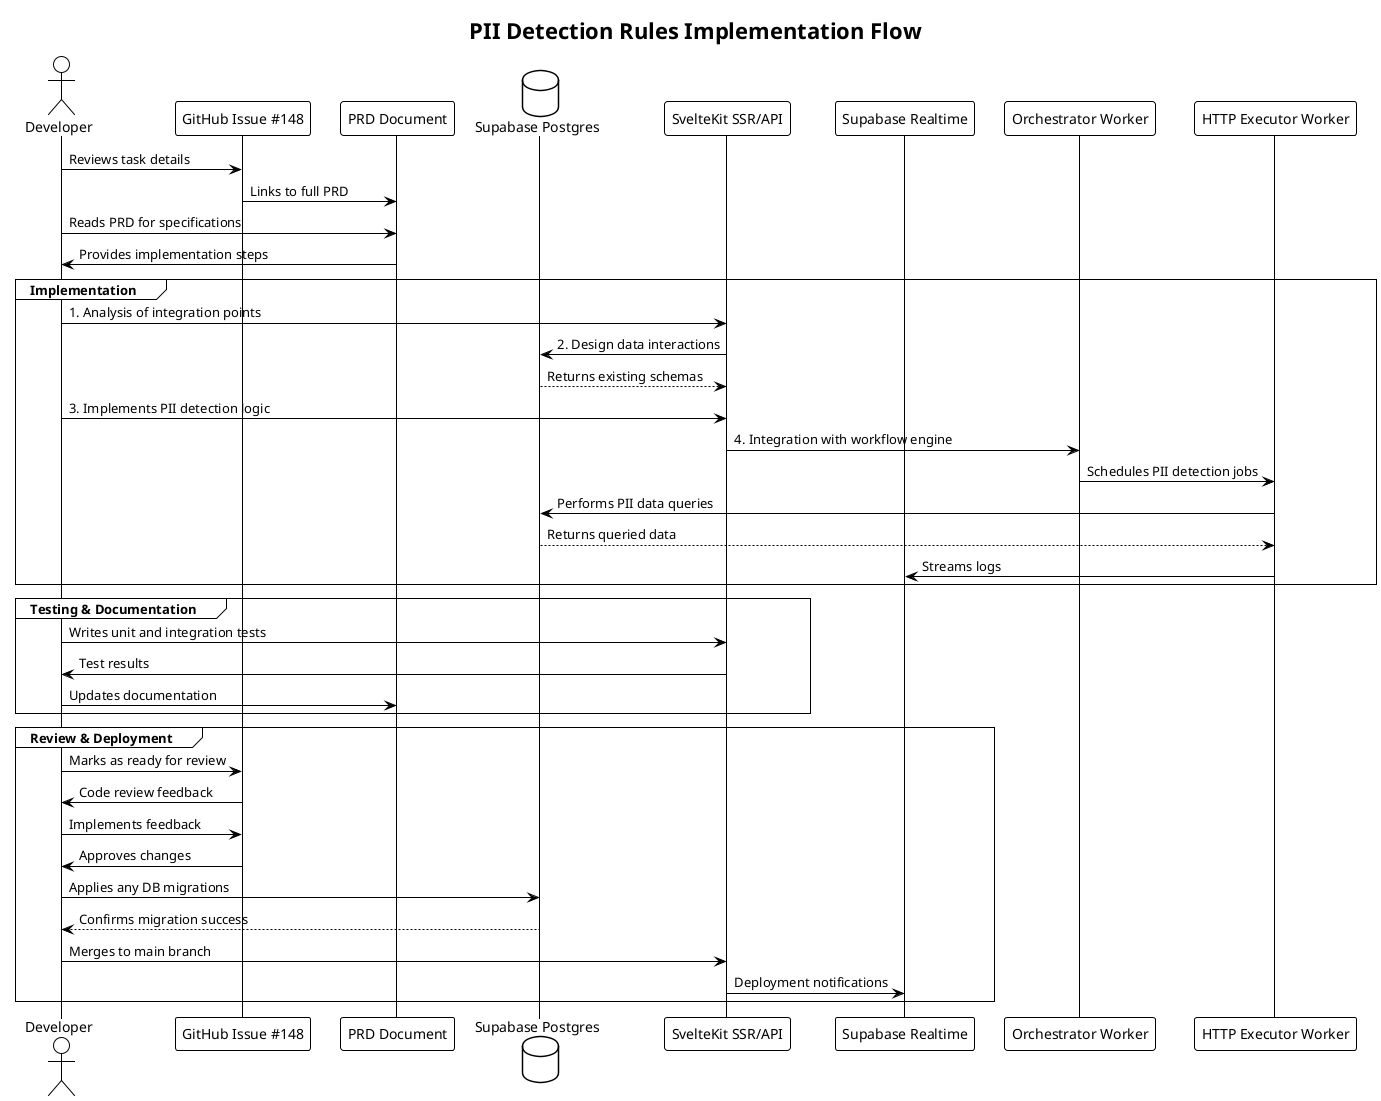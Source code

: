 @startuml

!theme plain

title PII Detection Rules Implementation Flow

actor Developer
participant "GitHub Issue #148" as Issue
participant "PRD Document" as PRD
database "Supabase Postgres" as DB
participant "SvelteKit SSR/API" as SvelteKit
participant "Supabase Realtime" as Realtime
participant "Orchestrator Worker" as Orchestrator
participant "HTTP Executor Worker" as Executor

Developer -> Issue: Reviews task details
Issue -> PRD: Links to full PRD
Developer -> PRD: Reads PRD for specifications

PRD -> Developer: Provides implementation steps

group Implementation
    Developer -> SvelteKit: 1. Analysis of integration points
    SvelteKit -> DB: 2. Design data interactions
    DB --> SvelteKit: Returns existing schemas
    Developer -> SvelteKit: 3. Implements PII detection logic
    SvelteKit -> Orchestrator: 4. Integration with workflow engine
    Orchestrator -> Executor: Schedules PII detection jobs
    Executor -> DB: Performs PII data queries
    DB --> Executor: Returns queried data
    Executor -> Realtime: Streams logs
end

group Testing & Documentation
    Developer -> SvelteKit: Writes unit and integration tests
    SvelteKit -> Developer: Test results
    Developer -> PRD: Updates documentation
end

group Review & Deployment
    Developer -> Issue: Marks as ready for review
    Issue -> Developer: Code review feedback
    Developer -> Issue: Implements feedback
    Issue -> Developer: Approves changes
    Developer -> DB: Applies any DB migrations
    DB --> Developer: Confirms migration success
    Developer -> SvelteKit: Merges to main branch
    SvelteKit -> Realtime: Deployment notifications
end

@enduml